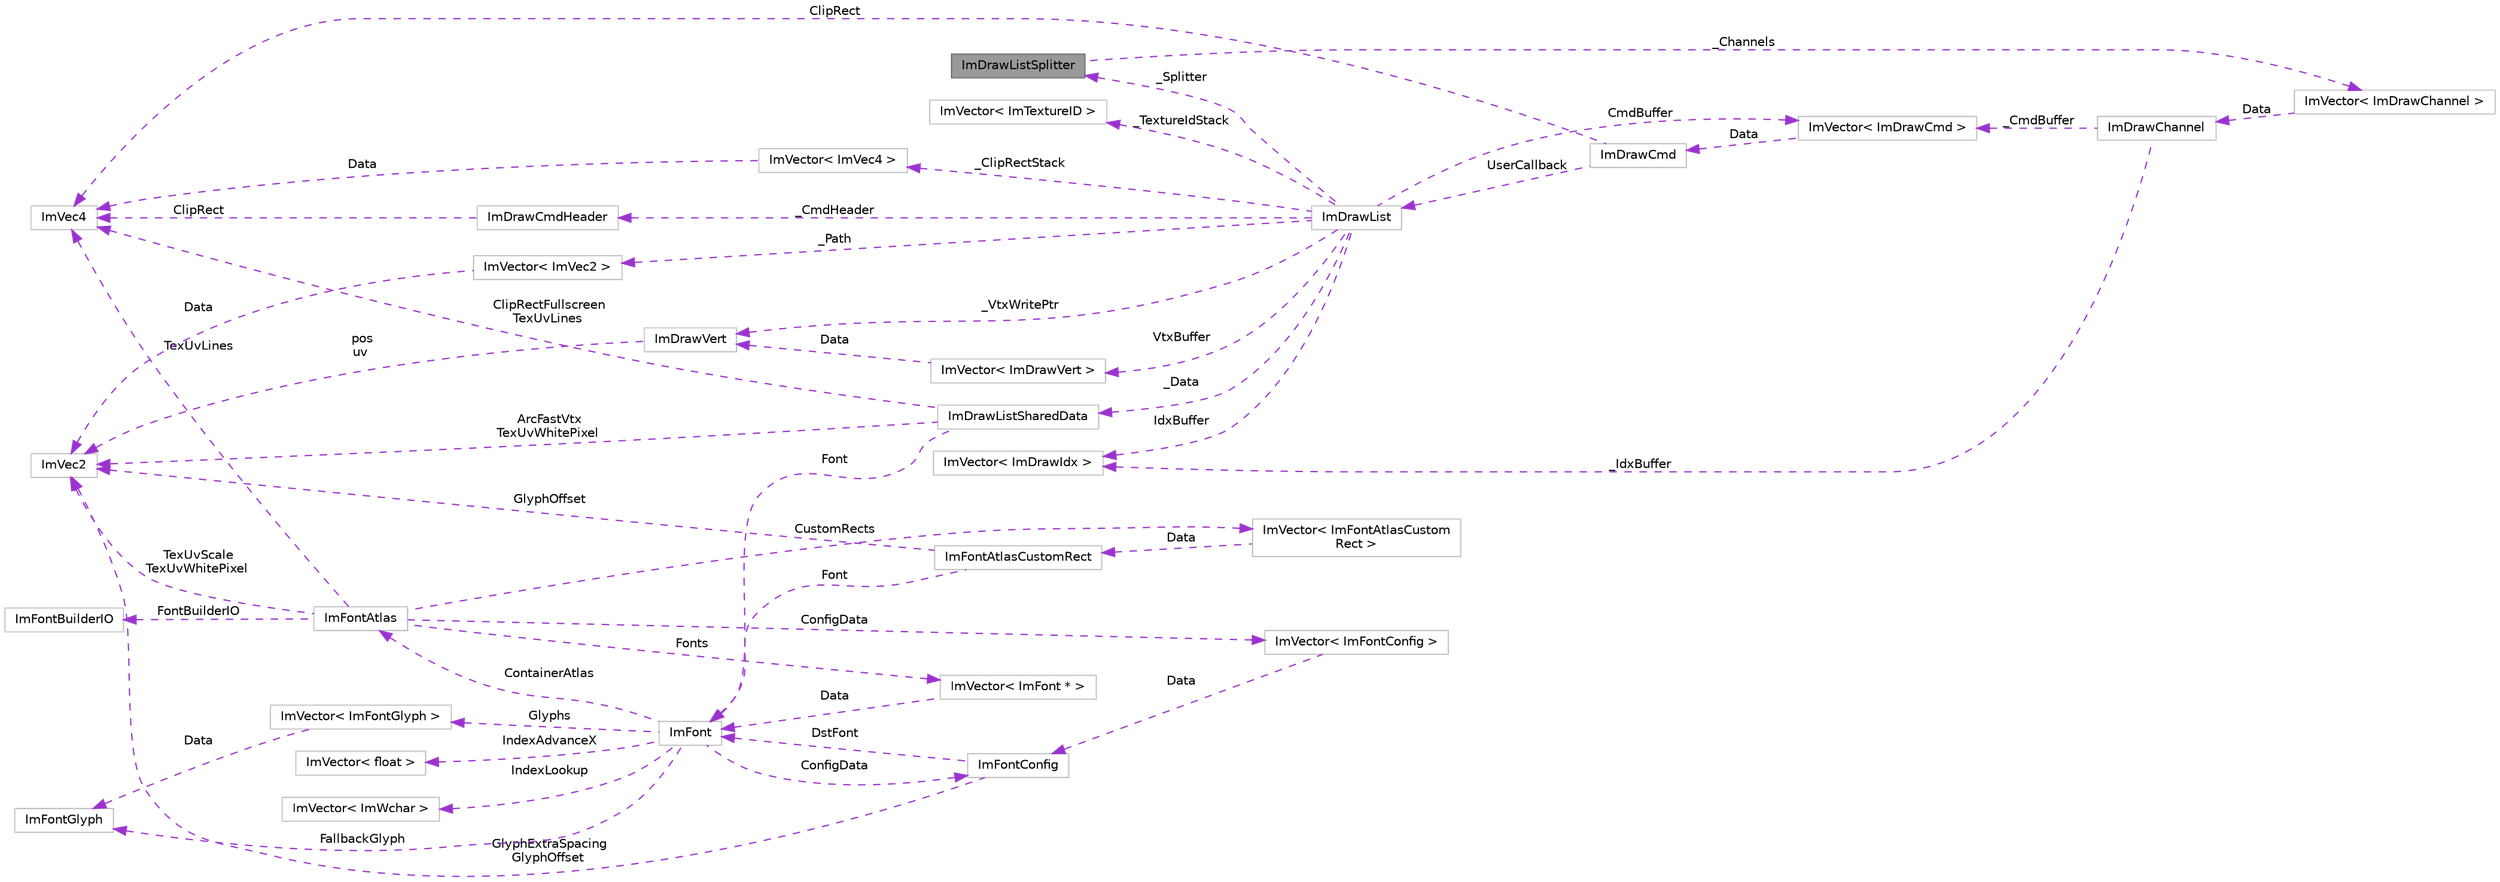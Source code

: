 digraph "ImDrawListSplitter"
{
 // LATEX_PDF_SIZE
  bgcolor="transparent";
  edge [fontname=Helvetica,fontsize=10,labelfontname=Helvetica,labelfontsize=10];
  node [fontname=Helvetica,fontsize=10,shape=box,height=0.2,width=0.4];
  rankdir="LR";
  Node1 [label="ImDrawListSplitter",height=0.2,width=0.4,color="gray40", fillcolor="grey60", style="filled", fontcolor="black",tooltip=" "];
  Node2 -> Node1 [dir="back",color="darkorchid3",style="dashed",label=" _Channels" ];
  Node2 [label="ImVector\< ImDrawChannel \>",height=0.2,width=0.4,color="grey75", fillcolor="white", style="filled",URL="$struct_im_vector.html",tooltip=" "];
  Node3 -> Node2 [dir="back",color="darkorchid3",style="dashed",label=" Data" ];
  Node3 [label="ImDrawChannel",height=0.2,width=0.4,color="grey75", fillcolor="white", style="filled",URL="$struct_im_draw_channel.html",tooltip=" "];
  Node4 -> Node3 [dir="back",color="darkorchid3",style="dashed",label=" _CmdBuffer" ];
  Node4 [label="ImVector\< ImDrawCmd \>",height=0.2,width=0.4,color="grey75", fillcolor="white", style="filled",URL="$struct_im_vector.html",tooltip=" "];
  Node5 -> Node4 [dir="back",color="darkorchid3",style="dashed",label=" Data" ];
  Node5 [label="ImDrawCmd",height=0.2,width=0.4,color="grey75", fillcolor="white", style="filled",URL="$struct_im_draw_cmd.html",tooltip=" "];
  Node6 -> Node5 [dir="back",color="darkorchid3",style="dashed",label=" ClipRect" ];
  Node6 [label="ImVec4",height=0.2,width=0.4,color="grey75", fillcolor="white", style="filled",URL="$struct_im_vec4.html",tooltip=" "];
  Node7 -> Node5 [dir="back",color="darkorchid3",style="dashed",label=" UserCallback" ];
  Node7 [label="ImDrawList",height=0.2,width=0.4,color="grey75", fillcolor="white", style="filled",URL="$struct_im_draw_list.html",tooltip=" "];
  Node4 -> Node7 [dir="back",color="darkorchid3",style="dashed",label=" CmdBuffer" ];
  Node8 -> Node7 [dir="back",color="darkorchid3",style="dashed",label=" IdxBuffer" ];
  Node8 [label="ImVector\< ImDrawIdx \>",height=0.2,width=0.4,color="grey75", fillcolor="white", style="filled",URL="$struct_im_vector.html",tooltip=" "];
  Node9 -> Node7 [dir="back",color="darkorchid3",style="dashed",label=" VtxBuffer" ];
  Node9 [label="ImVector\< ImDrawVert \>",height=0.2,width=0.4,color="grey75", fillcolor="white", style="filled",URL="$struct_im_vector.html",tooltip=" "];
  Node10 -> Node9 [dir="back",color="darkorchid3",style="dashed",label=" Data" ];
  Node10 [label="ImDrawVert",height=0.2,width=0.4,color="grey75", fillcolor="white", style="filled",URL="$struct_im_draw_vert.html",tooltip=" "];
  Node11 -> Node10 [dir="back",color="darkorchid3",style="dashed",label=" pos\nuv" ];
  Node11 [label="ImVec2",height=0.2,width=0.4,color="grey75", fillcolor="white", style="filled",URL="$struct_im_vec2.html",tooltip=" "];
  Node12 -> Node7 [dir="back",color="darkorchid3",style="dashed",label=" _Data" ];
  Node12 [label="ImDrawListSharedData",height=0.2,width=0.4,color="grey75", fillcolor="white", style="filled",URL="$struct_im_draw_list_shared_data.html",tooltip=" "];
  Node11 -> Node12 [dir="back",color="darkorchid3",style="dashed",label=" ArcFastVtx\nTexUvWhitePixel" ];
  Node13 -> Node12 [dir="back",color="darkorchid3",style="dashed",label=" Font" ];
  Node13 [label="ImFont",height=0.2,width=0.4,color="grey75", fillcolor="white", style="filled",URL="$struct_im_font.html",tooltip=" "];
  Node14 -> Node13 [dir="back",color="darkorchid3",style="dashed",label=" IndexAdvanceX" ];
  Node14 [label="ImVector\< float \>",height=0.2,width=0.4,color="grey75", fillcolor="white", style="filled",URL="$struct_im_vector.html",tooltip=" "];
  Node15 -> Node13 [dir="back",color="darkorchid3",style="dashed",label=" IndexLookup" ];
  Node15 [label="ImVector\< ImWchar \>",height=0.2,width=0.4,color="grey75", fillcolor="white", style="filled",URL="$struct_im_vector.html",tooltip=" "];
  Node16 -> Node13 [dir="back",color="darkorchid3",style="dashed",label=" Glyphs" ];
  Node16 [label="ImVector\< ImFontGlyph \>",height=0.2,width=0.4,color="grey75", fillcolor="white", style="filled",URL="$struct_im_vector.html",tooltip=" "];
  Node17 -> Node16 [dir="back",color="darkorchid3",style="dashed",label=" Data" ];
  Node17 [label="ImFontGlyph",height=0.2,width=0.4,color="grey75", fillcolor="white", style="filled",URL="$struct_im_font_glyph.html",tooltip=" "];
  Node17 -> Node13 [dir="back",color="darkorchid3",style="dashed",label=" FallbackGlyph" ];
  Node18 -> Node13 [dir="back",color="darkorchid3",style="dashed",label=" ContainerAtlas" ];
  Node18 [label="ImFontAtlas",height=0.2,width=0.4,color="grey75", fillcolor="white", style="filled",URL="$struct_im_font_atlas.html",tooltip=" "];
  Node11 -> Node18 [dir="back",color="darkorchid3",style="dashed",label=" TexUvScale\nTexUvWhitePixel" ];
  Node19 -> Node18 [dir="back",color="darkorchid3",style="dashed",label=" Fonts" ];
  Node19 [label="ImVector\< ImFont * \>",height=0.2,width=0.4,color="grey75", fillcolor="white", style="filled",URL="$struct_im_vector.html",tooltip=" "];
  Node13 -> Node19 [dir="back",color="darkorchid3",style="dashed",label=" Data" ];
  Node20 -> Node18 [dir="back",color="darkorchid3",style="dashed",label=" CustomRects" ];
  Node20 [label="ImVector\< ImFontAtlasCustom\lRect \>",height=0.2,width=0.4,color="grey75", fillcolor="white", style="filled",URL="$struct_im_vector.html",tooltip=" "];
  Node21 -> Node20 [dir="back",color="darkorchid3",style="dashed",label=" Data" ];
  Node21 [label="ImFontAtlasCustomRect",height=0.2,width=0.4,color="grey75", fillcolor="white", style="filled",URL="$struct_im_font_atlas_custom_rect.html",tooltip=" "];
  Node11 -> Node21 [dir="back",color="darkorchid3",style="dashed",label=" GlyphOffset" ];
  Node13 -> Node21 [dir="back",color="darkorchid3",style="dashed",label=" Font" ];
  Node22 -> Node18 [dir="back",color="darkorchid3",style="dashed",label=" ConfigData" ];
  Node22 [label="ImVector\< ImFontConfig \>",height=0.2,width=0.4,color="grey75", fillcolor="white", style="filled",URL="$struct_im_vector.html",tooltip=" "];
  Node23 -> Node22 [dir="back",color="darkorchid3",style="dashed",label=" Data" ];
  Node23 [label="ImFontConfig",height=0.2,width=0.4,color="grey75", fillcolor="white", style="filled",URL="$struct_im_font_config.html",tooltip=" "];
  Node11 -> Node23 [dir="back",color="darkorchid3",style="dashed",label=" GlyphExtraSpacing\nGlyphOffset" ];
  Node13 -> Node23 [dir="back",color="darkorchid3",style="dashed",label=" DstFont" ];
  Node6 -> Node18 [dir="back",color="darkorchid3",style="dashed",label=" TexUvLines" ];
  Node24 -> Node18 [dir="back",color="darkorchid3",style="dashed",label=" FontBuilderIO" ];
  Node24 [label="ImFontBuilderIO",height=0.2,width=0.4,color="grey75", fillcolor="white", style="filled",URL="$struct_im_font_builder_i_o.html",tooltip=" "];
  Node23 -> Node13 [dir="back",color="darkorchid3",style="dashed",label=" ConfigData" ];
  Node6 -> Node12 [dir="back",color="darkorchid3",style="dashed",label=" ClipRectFullscreen\nTexUvLines" ];
  Node10 -> Node7 [dir="back",color="darkorchid3",style="dashed",label=" _VtxWritePtr" ];
  Node25 -> Node7 [dir="back",color="darkorchid3",style="dashed",label=" _ClipRectStack" ];
  Node25 [label="ImVector\< ImVec4 \>",height=0.2,width=0.4,color="grey75", fillcolor="white", style="filled",URL="$struct_im_vector.html",tooltip=" "];
  Node6 -> Node25 [dir="back",color="darkorchid3",style="dashed",label=" Data" ];
  Node26 -> Node7 [dir="back",color="darkorchid3",style="dashed",label=" _TextureIdStack" ];
  Node26 [label="ImVector\< ImTextureID \>",height=0.2,width=0.4,color="grey75", fillcolor="white", style="filled",URL="$struct_im_vector.html",tooltip=" "];
  Node27 -> Node7 [dir="back",color="darkorchid3",style="dashed",label=" _Path" ];
  Node27 [label="ImVector\< ImVec2 \>",height=0.2,width=0.4,color="grey75", fillcolor="white", style="filled",URL="$struct_im_vector.html",tooltip=" "];
  Node11 -> Node27 [dir="back",color="darkorchid3",style="dashed",label=" Data" ];
  Node28 -> Node7 [dir="back",color="darkorchid3",style="dashed",label=" _CmdHeader" ];
  Node28 [label="ImDrawCmdHeader",height=0.2,width=0.4,color="grey75", fillcolor="white", style="filled",URL="$struct_im_draw_cmd_header.html",tooltip=" "];
  Node6 -> Node28 [dir="back",color="darkorchid3",style="dashed",label=" ClipRect" ];
  Node1 -> Node7 [dir="back",color="darkorchid3",style="dashed",label=" _Splitter" ];
  Node8 -> Node3 [dir="back",color="darkorchid3",style="dashed",label=" _IdxBuffer" ];
}
